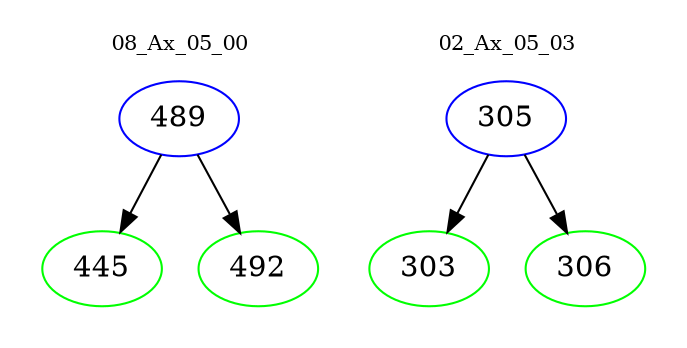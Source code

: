 digraph{
subgraph cluster_0 {
color = white
label = "08_Ax_05_00";
fontsize=10;
T0_489 [label="489", color="blue"]
T0_489 -> T0_445 [color="black"]
T0_445 [label="445", color="green"]
T0_489 -> T0_492 [color="black"]
T0_492 [label="492", color="green"]
}
subgraph cluster_1 {
color = white
label = "02_Ax_05_03";
fontsize=10;
T1_305 [label="305", color="blue"]
T1_305 -> T1_303 [color="black"]
T1_303 [label="303", color="green"]
T1_305 -> T1_306 [color="black"]
T1_306 [label="306", color="green"]
}
}
